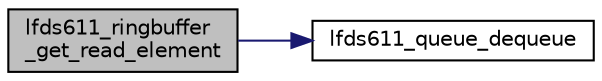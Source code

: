 digraph "lfds611_ringbuffer_get_read_element"
{
 // LATEX_PDF_SIZE
  edge [fontname="Helvetica",fontsize="10",labelfontname="Helvetica",labelfontsize="10"];
  node [fontname="Helvetica",fontsize="10",shape=record];
  rankdir="LR";
  Node1 [label="lfds611_ringbuffer\l_get_read_element",height=0.2,width=0.4,color="black", fillcolor="grey75", style="filled", fontcolor="black",tooltip=" "];
  Node1 -> Node2 [color="midnightblue",fontsize="10",style="solid",fontname="Helvetica"];
  Node2 [label="lfds611_queue_dequeue",height=0.2,width=0.4,color="black", fillcolor="white", style="filled",URL="$liblfds611_8h.html#a53e4f247849f5651975a2a6ed937cf53",tooltip=" "];
}
